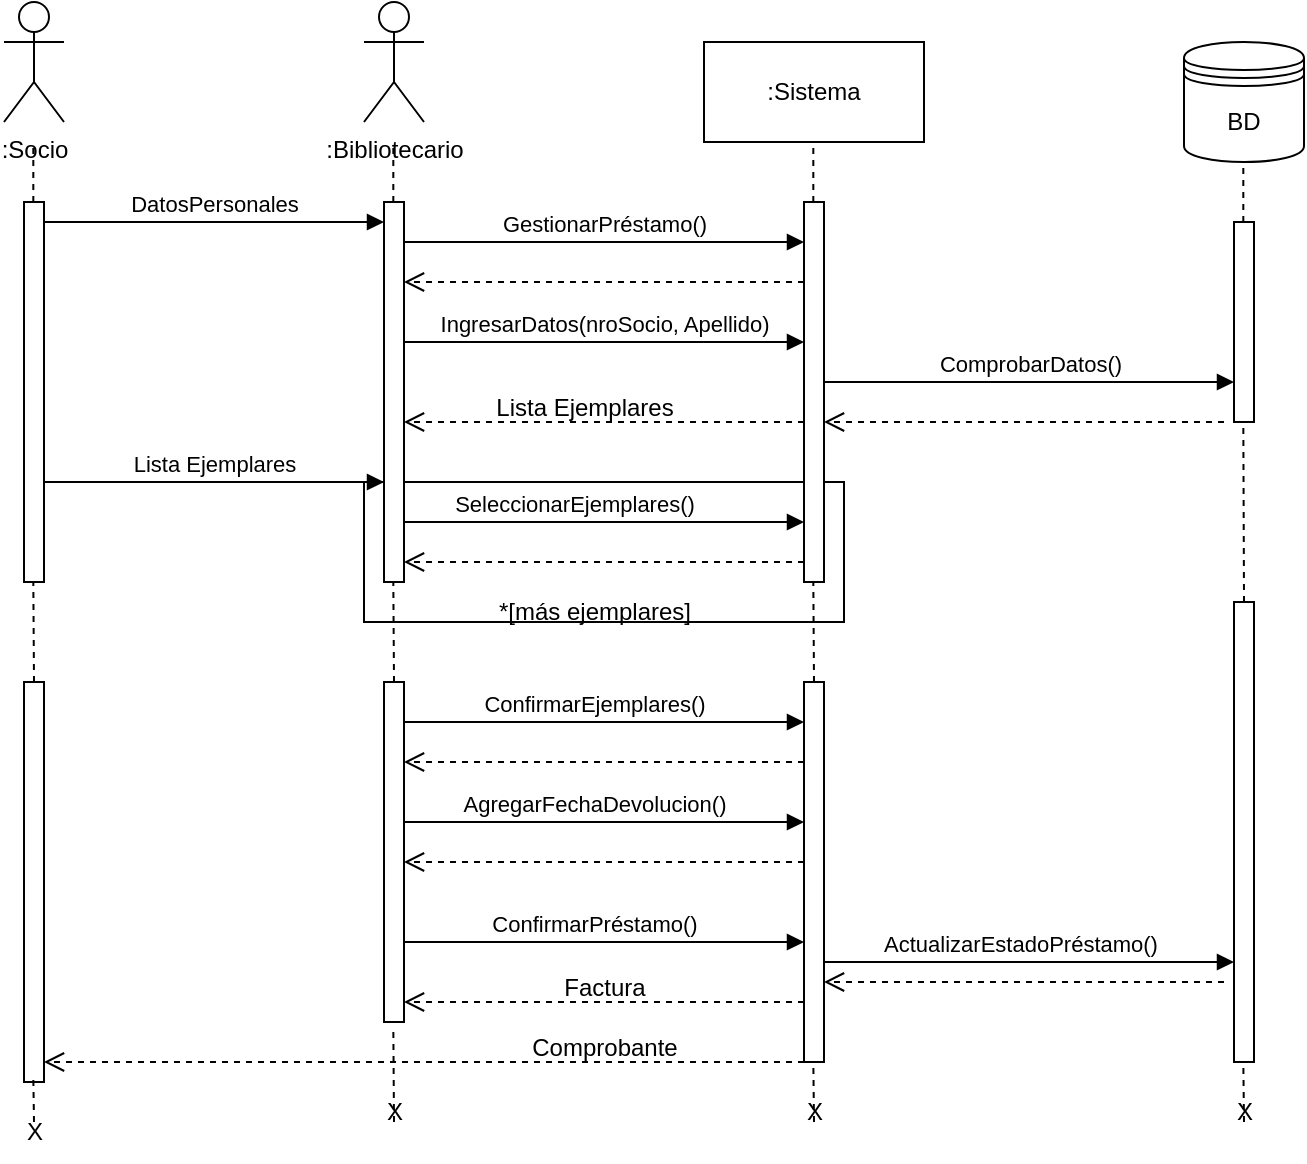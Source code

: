 <mxfile version="21.3.3" type="device">
  <diagram name="DSS" id="2YBvvXClWsGukQMizWep">
    <mxGraphModel dx="679" dy="388" grid="1" gridSize="10" guides="1" tooltips="1" connect="1" arrows="1" fold="1" page="1" pageScale="1" pageWidth="850" pageHeight="1100" math="0" shadow="0">
      <root>
        <mxCell id="0" />
        <mxCell id="1" parent="0" />
        <mxCell id="Vmor8aQj5R9opVvXBtMT-30" value="" style="rounded=0;whiteSpace=wrap;html=1;" vertex="1" parent="1">
          <mxGeometry x="440" y="280" width="240" height="70" as="geometry" />
        </mxCell>
        <mxCell id="Vmor8aQj5R9opVvXBtMT-2" value=":Bibliotecario" style="shape=umlActor;verticalLabelPosition=bottom;verticalAlign=top;html=1;outlineConnect=0;" vertex="1" parent="1">
          <mxGeometry x="440" y="40" width="30" height="60" as="geometry" />
        </mxCell>
        <mxCell id="Vmor8aQj5R9opVvXBtMT-4" value=":Sistema" style="html=1;whiteSpace=wrap;" vertex="1" parent="1">
          <mxGeometry x="610" y="60" width="110" height="50" as="geometry" />
        </mxCell>
        <mxCell id="Vmor8aQj5R9opVvXBtMT-5" value="" style="endArrow=none;dashed=1;html=1;rounded=0;" edge="1" parent="1">
          <mxGeometry width="50" height="50" relative="1" as="geometry">
            <mxPoint x="454.66" y="140" as="sourcePoint" />
            <mxPoint x="454.66" y="110" as="targetPoint" />
          </mxGeometry>
        </mxCell>
        <mxCell id="Vmor8aQj5R9opVvXBtMT-6" value="" style="endArrow=none;dashed=1;html=1;rounded=0;" edge="1" parent="1">
          <mxGeometry width="50" height="50" relative="1" as="geometry">
            <mxPoint x="664.66" y="140" as="sourcePoint" />
            <mxPoint x="664.66" y="110" as="targetPoint" />
          </mxGeometry>
        </mxCell>
        <mxCell id="Vmor8aQj5R9opVvXBtMT-7" value="" style="html=1;points=[];perimeter=orthogonalPerimeter;outlineConnect=0;targetShapes=umlLifeline;portConstraint=eastwest;newEdgeStyle={&quot;edgeStyle&quot;:&quot;elbowEdgeStyle&quot;,&quot;elbow&quot;:&quot;vertical&quot;,&quot;curved&quot;:0,&quot;rounded&quot;:0};" vertex="1" parent="1">
          <mxGeometry x="450" y="140" width="10" height="190" as="geometry" />
        </mxCell>
        <mxCell id="Vmor8aQj5R9opVvXBtMT-8" value=":Socio" style="shape=umlActor;verticalLabelPosition=bottom;verticalAlign=top;html=1;outlineConnect=0;" vertex="1" parent="1">
          <mxGeometry x="260" y="40" width="30" height="60" as="geometry" />
        </mxCell>
        <mxCell id="Vmor8aQj5R9opVvXBtMT-9" value="" style="endArrow=none;dashed=1;html=1;rounded=0;" edge="1" parent="1">
          <mxGeometry width="50" height="50" relative="1" as="geometry">
            <mxPoint x="274.66" y="140" as="sourcePoint" />
            <mxPoint x="274.66" y="110" as="targetPoint" />
          </mxGeometry>
        </mxCell>
        <mxCell id="Vmor8aQj5R9opVvXBtMT-10" value="DatosPersonales" style="html=1;verticalAlign=bottom;endArrow=block;edgeStyle=elbowEdgeStyle;elbow=vertical;curved=0;rounded=0;" edge="1" parent="1" target="Vmor8aQj5R9opVvXBtMT-7">
          <mxGeometry relative="1" as="geometry">
            <mxPoint x="280" y="150" as="sourcePoint" />
            <Array as="points">
              <mxPoint x="365" y="150" />
            </Array>
            <mxPoint x="410" y="150" as="targetPoint" />
          </mxGeometry>
        </mxCell>
        <mxCell id="Vmor8aQj5R9opVvXBtMT-12" value="" style="html=1;points=[];perimeter=orthogonalPerimeter;outlineConnect=0;targetShapes=umlLifeline;portConstraint=eastwest;newEdgeStyle={&quot;edgeStyle&quot;:&quot;elbowEdgeStyle&quot;,&quot;elbow&quot;:&quot;vertical&quot;,&quot;curved&quot;:0,&quot;rounded&quot;:0};" vertex="1" parent="1">
          <mxGeometry x="270" y="140" width="10" height="190" as="geometry" />
        </mxCell>
        <mxCell id="Vmor8aQj5R9opVvXBtMT-14" value="" style="html=1;points=[];perimeter=orthogonalPerimeter;outlineConnect=0;targetShapes=umlLifeline;portConstraint=eastwest;newEdgeStyle={&quot;edgeStyle&quot;:&quot;elbowEdgeStyle&quot;,&quot;elbow&quot;:&quot;vertical&quot;,&quot;curved&quot;:0,&quot;rounded&quot;:0};" vertex="1" parent="1">
          <mxGeometry x="660" y="140" width="10" height="190" as="geometry" />
        </mxCell>
        <mxCell id="Vmor8aQj5R9opVvXBtMT-15" value="GestionarPréstamo()" style="html=1;verticalAlign=bottom;endArrow=block;edgeStyle=elbowEdgeStyle;elbow=vertical;curved=0;rounded=0;" edge="1" parent="1" target="Vmor8aQj5R9opVvXBtMT-14">
          <mxGeometry relative="1" as="geometry">
            <mxPoint x="460" y="160" as="sourcePoint" />
            <Array as="points">
              <mxPoint x="545" y="160" />
            </Array>
            <mxPoint x="630" y="160" as="targetPoint" />
          </mxGeometry>
        </mxCell>
        <mxCell id="Vmor8aQj5R9opVvXBtMT-16" value="" style="html=1;verticalAlign=bottom;endArrow=open;dashed=1;endSize=8;edgeStyle=elbowEdgeStyle;elbow=vertical;curved=0;rounded=0;" edge="1" parent="1" target="Vmor8aQj5R9opVvXBtMT-7">
          <mxGeometry relative="1" as="geometry">
            <mxPoint x="490" y="180" as="targetPoint" />
            <Array as="points">
              <mxPoint x="585" y="180" />
            </Array>
            <mxPoint x="660" y="180" as="sourcePoint" />
          </mxGeometry>
        </mxCell>
        <mxCell id="Vmor8aQj5R9opVvXBtMT-17" value="IngresarDatos(nroSocio, Apellido)" style="html=1;verticalAlign=bottom;endArrow=block;edgeStyle=elbowEdgeStyle;elbow=vertical;curved=0;rounded=0;" edge="1" parent="1" target="Vmor8aQj5R9opVvXBtMT-14">
          <mxGeometry relative="1" as="geometry">
            <mxPoint x="460" y="210" as="sourcePoint" />
            <Array as="points">
              <mxPoint x="545" y="210" />
            </Array>
            <mxPoint x="630" y="210" as="targetPoint" />
          </mxGeometry>
        </mxCell>
        <mxCell id="Vmor8aQj5R9opVvXBtMT-18" value="BD" style="shape=datastore;whiteSpace=wrap;html=1;" vertex="1" parent="1">
          <mxGeometry x="850" y="60" width="60" height="60" as="geometry" />
        </mxCell>
        <mxCell id="Vmor8aQj5R9opVvXBtMT-19" value="" style="endArrow=none;dashed=1;html=1;rounded=0;" edge="1" parent="1">
          <mxGeometry width="50" height="50" relative="1" as="geometry">
            <mxPoint x="879.66" y="150" as="sourcePoint" />
            <mxPoint x="879.66" y="120" as="targetPoint" />
          </mxGeometry>
        </mxCell>
        <mxCell id="Vmor8aQj5R9opVvXBtMT-20" value="" style="html=1;points=[];perimeter=orthogonalPerimeter;outlineConnect=0;targetShapes=umlLifeline;portConstraint=eastwest;newEdgeStyle={&quot;edgeStyle&quot;:&quot;elbowEdgeStyle&quot;,&quot;elbow&quot;:&quot;vertical&quot;,&quot;curved&quot;:0,&quot;rounded&quot;:0};" vertex="1" parent="1">
          <mxGeometry x="875" y="150" width="10" height="100" as="geometry" />
        </mxCell>
        <mxCell id="Vmor8aQj5R9opVvXBtMT-21" value="ComprobarDatos()" style="html=1;verticalAlign=bottom;endArrow=block;edgeStyle=elbowEdgeStyle;elbow=vertical;curved=0;rounded=0;" edge="1" parent="1" target="Vmor8aQj5R9opVvXBtMT-20">
          <mxGeometry relative="1" as="geometry">
            <mxPoint x="670" y="230" as="sourcePoint" />
            <Array as="points">
              <mxPoint x="755" y="230" />
            </Array>
            <mxPoint x="840" y="230" as="targetPoint" />
          </mxGeometry>
        </mxCell>
        <mxCell id="Vmor8aQj5R9opVvXBtMT-22" value="" style="endArrow=none;dashed=1;html=1;rounded=0;" edge="1" parent="1">
          <mxGeometry width="50" height="50" relative="1" as="geometry">
            <mxPoint x="880" y="340" as="sourcePoint" />
            <mxPoint x="879.66" y="250" as="targetPoint" />
          </mxGeometry>
        </mxCell>
        <mxCell id="Vmor8aQj5R9opVvXBtMT-23" value="" style="html=1;verticalAlign=bottom;endArrow=open;dashed=1;endSize=8;edgeStyle=elbowEdgeStyle;elbow=vertical;curved=0;rounded=0;" edge="1" parent="1">
          <mxGeometry relative="1" as="geometry">
            <mxPoint x="670" y="250" as="targetPoint" />
            <Array as="points">
              <mxPoint x="795" y="250" />
            </Array>
            <mxPoint x="870" y="250" as="sourcePoint" />
          </mxGeometry>
        </mxCell>
        <mxCell id="Vmor8aQj5R9opVvXBtMT-24" value="" style="html=1;verticalAlign=bottom;endArrow=open;dashed=1;endSize=8;edgeStyle=elbowEdgeStyle;elbow=vertical;curved=0;rounded=0;" edge="1" parent="1">
          <mxGeometry relative="1" as="geometry">
            <mxPoint x="460" y="250" as="targetPoint" />
            <Array as="points">
              <mxPoint x="585" y="250" />
            </Array>
            <mxPoint x="660" y="250" as="sourcePoint" />
          </mxGeometry>
        </mxCell>
        <mxCell id="Vmor8aQj5R9opVvXBtMT-25" value="Lista Ejemplares" style="text;html=1;align=center;verticalAlign=middle;resizable=0;points=[];autosize=1;strokeColor=none;fillColor=none;" vertex="1" parent="1">
          <mxGeometry x="495" y="228" width="110" height="30" as="geometry" />
        </mxCell>
        <mxCell id="Vmor8aQj5R9opVvXBtMT-26" value="Lista Ejemplares" style="html=1;verticalAlign=bottom;endArrow=block;edgeStyle=elbowEdgeStyle;elbow=vertical;curved=0;rounded=0;" edge="1" parent="1">
          <mxGeometry relative="1" as="geometry">
            <mxPoint x="280" y="280" as="sourcePoint" />
            <Array as="points">
              <mxPoint x="365" y="280" />
            </Array>
            <mxPoint x="450" y="280" as="targetPoint" />
          </mxGeometry>
        </mxCell>
        <mxCell id="Vmor8aQj5R9opVvXBtMT-27" value="SeleccionarEjemplares()" style="html=1;verticalAlign=bottom;endArrow=block;edgeStyle=elbowEdgeStyle;elbow=vertical;curved=0;rounded=0;" edge="1" parent="1" target="Vmor8aQj5R9opVvXBtMT-14">
          <mxGeometry relative="1" as="geometry">
            <mxPoint x="460" y="270" as="sourcePoint" />
            <Array as="points">
              <mxPoint x="590" y="300" />
              <mxPoint x="620" y="280" />
              <mxPoint x="545" y="270" />
            </Array>
            <mxPoint x="630" y="270" as="targetPoint" />
          </mxGeometry>
        </mxCell>
        <mxCell id="Vmor8aQj5R9opVvXBtMT-28" value="" style="html=1;verticalAlign=bottom;endArrow=open;dashed=1;endSize=8;edgeStyle=elbowEdgeStyle;elbow=vertical;curved=0;rounded=0;" edge="1" parent="1">
          <mxGeometry relative="1" as="geometry">
            <mxPoint x="460" y="320" as="targetPoint" />
            <Array as="points">
              <mxPoint x="585" y="320" />
            </Array>
            <mxPoint x="660" y="320" as="sourcePoint" />
          </mxGeometry>
        </mxCell>
        <mxCell id="Vmor8aQj5R9opVvXBtMT-31" value="" style="endArrow=none;dashed=1;html=1;rounded=0;" edge="1" parent="1">
          <mxGeometry width="50" height="50" relative="1" as="geometry">
            <mxPoint x="665" y="380" as="sourcePoint" />
            <mxPoint x="664.66" y="330" as="targetPoint" />
          </mxGeometry>
        </mxCell>
        <mxCell id="Vmor8aQj5R9opVvXBtMT-32" value="" style="endArrow=none;dashed=1;html=1;rounded=0;" edge="1" parent="1">
          <mxGeometry width="50" height="50" relative="1" as="geometry">
            <mxPoint x="455" y="380" as="sourcePoint" />
            <mxPoint x="454.66" y="330" as="targetPoint" />
          </mxGeometry>
        </mxCell>
        <mxCell id="Vmor8aQj5R9opVvXBtMT-33" value="*[más ejemplares]" style="text;html=1;align=center;verticalAlign=middle;resizable=0;points=[];autosize=1;strokeColor=none;fillColor=none;" vertex="1" parent="1">
          <mxGeometry x="495" y="330" width="120" height="30" as="geometry" />
        </mxCell>
        <mxCell id="Vmor8aQj5R9opVvXBtMT-34" value="" style="html=1;points=[];perimeter=orthogonalPerimeter;outlineConnect=0;targetShapes=umlLifeline;portConstraint=eastwest;newEdgeStyle={&quot;edgeStyle&quot;:&quot;elbowEdgeStyle&quot;,&quot;elbow&quot;:&quot;vertical&quot;,&quot;curved&quot;:0,&quot;rounded&quot;:0};" vertex="1" parent="1">
          <mxGeometry x="450" y="380" width="10" height="170" as="geometry" />
        </mxCell>
        <mxCell id="Vmor8aQj5R9opVvXBtMT-35" value="" style="html=1;points=[];perimeter=orthogonalPerimeter;outlineConnect=0;targetShapes=umlLifeline;portConstraint=eastwest;newEdgeStyle={&quot;edgeStyle&quot;:&quot;elbowEdgeStyle&quot;,&quot;elbow&quot;:&quot;vertical&quot;,&quot;curved&quot;:0,&quot;rounded&quot;:0};" vertex="1" parent="1">
          <mxGeometry x="660" y="380" width="10" height="190" as="geometry" />
        </mxCell>
        <mxCell id="Vmor8aQj5R9opVvXBtMT-36" value="ConfirmarEjemplares()" style="html=1;verticalAlign=bottom;endArrow=block;edgeStyle=elbowEdgeStyle;elbow=vertical;curved=0;rounded=0;" edge="1" parent="1">
          <mxGeometry relative="1" as="geometry">
            <mxPoint x="460" y="390" as="sourcePoint" />
            <Array as="points">
              <mxPoint x="590" y="400" />
              <mxPoint x="620" y="380" />
              <mxPoint x="545" y="370" />
            </Array>
            <mxPoint x="660" y="400" as="targetPoint" />
          </mxGeometry>
        </mxCell>
        <mxCell id="Vmor8aQj5R9opVvXBtMT-37" value="" style="html=1;verticalAlign=bottom;endArrow=open;dashed=1;endSize=8;edgeStyle=elbowEdgeStyle;elbow=vertical;curved=0;rounded=0;" edge="1" parent="1">
          <mxGeometry relative="1" as="geometry">
            <mxPoint x="460" y="420" as="targetPoint" />
            <Array as="points">
              <mxPoint x="585" y="420" />
            </Array>
            <mxPoint x="660" y="420" as="sourcePoint" />
          </mxGeometry>
        </mxCell>
        <mxCell id="Vmor8aQj5R9opVvXBtMT-38" value="AgregarFechaDevolucion()" style="html=1;verticalAlign=bottom;endArrow=block;edgeStyle=elbowEdgeStyle;elbow=vertical;curved=0;rounded=0;" edge="1" parent="1">
          <mxGeometry relative="1" as="geometry">
            <mxPoint x="460" y="440" as="sourcePoint" />
            <Array as="points">
              <mxPoint x="590" y="450" />
              <mxPoint x="620" y="430" />
              <mxPoint x="545" y="420" />
            </Array>
            <mxPoint x="660" y="450" as="targetPoint" />
          </mxGeometry>
        </mxCell>
        <mxCell id="Vmor8aQj5R9opVvXBtMT-39" value="" style="html=1;points=[];perimeter=orthogonalPerimeter;outlineConnect=0;targetShapes=umlLifeline;portConstraint=eastwest;newEdgeStyle={&quot;edgeStyle&quot;:&quot;elbowEdgeStyle&quot;,&quot;elbow&quot;:&quot;vertical&quot;,&quot;curved&quot;:0,&quot;rounded&quot;:0};" vertex="1" parent="1">
          <mxGeometry x="875" y="340" width="10" height="230" as="geometry" />
        </mxCell>
        <mxCell id="Vmor8aQj5R9opVvXBtMT-40" value="" style="endArrow=none;dashed=1;html=1;rounded=0;" edge="1" parent="1">
          <mxGeometry width="50" height="50" relative="1" as="geometry">
            <mxPoint x="275" y="380" as="sourcePoint" />
            <mxPoint x="274.66" y="330" as="targetPoint" />
          </mxGeometry>
        </mxCell>
        <mxCell id="Vmor8aQj5R9opVvXBtMT-41" value="" style="html=1;points=[];perimeter=orthogonalPerimeter;outlineConnect=0;targetShapes=umlLifeline;portConstraint=eastwest;newEdgeStyle={&quot;edgeStyle&quot;:&quot;elbowEdgeStyle&quot;,&quot;elbow&quot;:&quot;vertical&quot;,&quot;curved&quot;:0,&quot;rounded&quot;:0};" vertex="1" parent="1">
          <mxGeometry x="270" y="380" width="10" height="200" as="geometry" />
        </mxCell>
        <mxCell id="Vmor8aQj5R9opVvXBtMT-42" value="" style="html=1;verticalAlign=bottom;endArrow=open;dashed=1;endSize=8;edgeStyle=elbowEdgeStyle;elbow=vertical;curved=0;rounded=0;" edge="1" parent="1">
          <mxGeometry relative="1" as="geometry">
            <mxPoint x="460" y="470" as="targetPoint" />
            <Array as="points">
              <mxPoint x="585" y="470" />
            </Array>
            <mxPoint x="660" y="470" as="sourcePoint" />
          </mxGeometry>
        </mxCell>
        <mxCell id="Vmor8aQj5R9opVvXBtMT-43" value="ConfirmarPréstamo()" style="html=1;verticalAlign=bottom;endArrow=block;edgeStyle=elbowEdgeStyle;elbow=vertical;curved=0;rounded=0;" edge="1" parent="1">
          <mxGeometry relative="1" as="geometry">
            <mxPoint x="460" y="500" as="sourcePoint" />
            <Array as="points">
              <mxPoint x="590" y="510" />
              <mxPoint x="620" y="490" />
              <mxPoint x="545" y="480" />
            </Array>
            <mxPoint x="660" y="510" as="targetPoint" />
          </mxGeometry>
        </mxCell>
        <mxCell id="Vmor8aQj5R9opVvXBtMT-44" value="ActualizarEstadoPréstamo()" style="html=1;verticalAlign=bottom;endArrow=block;edgeStyle=elbowEdgeStyle;elbow=vertical;curved=0;rounded=0;" edge="1" parent="1" target="Vmor8aQj5R9opVvXBtMT-39">
          <mxGeometry relative="1" as="geometry">
            <mxPoint x="670" y="510" as="sourcePoint" />
            <Array as="points">
              <mxPoint x="800" y="520" />
              <mxPoint x="830" y="500" />
              <mxPoint x="755" y="490" />
            </Array>
            <mxPoint x="870" y="520" as="targetPoint" />
          </mxGeometry>
        </mxCell>
        <mxCell id="Vmor8aQj5R9opVvXBtMT-45" value="" style="html=1;verticalAlign=bottom;endArrow=open;dashed=1;endSize=8;edgeStyle=elbowEdgeStyle;elbow=vertical;curved=0;rounded=0;" edge="1" parent="1">
          <mxGeometry relative="1" as="geometry">
            <mxPoint x="670" y="530" as="targetPoint" />
            <Array as="points">
              <mxPoint x="795" y="530" />
            </Array>
            <mxPoint x="870" y="530" as="sourcePoint" />
          </mxGeometry>
        </mxCell>
        <mxCell id="Vmor8aQj5R9opVvXBtMT-46" value="" style="html=1;verticalAlign=bottom;endArrow=open;dashed=1;endSize=8;edgeStyle=elbowEdgeStyle;elbow=vertical;curved=0;rounded=0;" edge="1" parent="1">
          <mxGeometry relative="1" as="geometry">
            <mxPoint x="460" y="540" as="targetPoint" />
            <Array as="points">
              <mxPoint x="585" y="540" />
            </Array>
            <mxPoint x="660" y="540" as="sourcePoint" />
          </mxGeometry>
        </mxCell>
        <mxCell id="Vmor8aQj5R9opVvXBtMT-47" value="Factura" style="text;html=1;align=center;verticalAlign=middle;resizable=0;points=[];autosize=1;strokeColor=none;fillColor=none;" vertex="1" parent="1">
          <mxGeometry x="530" y="518" width="60" height="30" as="geometry" />
        </mxCell>
        <mxCell id="Vmor8aQj5R9opVvXBtMT-48" value="" style="html=1;verticalAlign=bottom;endArrow=open;dashed=1;endSize=8;edgeStyle=elbowEdgeStyle;elbow=vertical;curved=0;rounded=0;" edge="1" parent="1" target="Vmor8aQj5R9opVvXBtMT-41">
          <mxGeometry relative="1" as="geometry">
            <mxPoint x="460" y="570" as="targetPoint" />
            <Array as="points">
              <mxPoint x="585" y="570" />
            </Array>
            <mxPoint x="660" y="570" as="sourcePoint" />
          </mxGeometry>
        </mxCell>
        <mxCell id="Vmor8aQj5R9opVvXBtMT-49" value="Comprobante" style="text;html=1;align=center;verticalAlign=middle;resizable=0;points=[];autosize=1;strokeColor=none;fillColor=none;" vertex="1" parent="1">
          <mxGeometry x="510" y="548" width="100" height="30" as="geometry" />
        </mxCell>
        <mxCell id="Vmor8aQj5R9opVvXBtMT-50" value="" style="endArrow=none;dashed=1;html=1;rounded=0;" edge="1" parent="1">
          <mxGeometry width="50" height="50" relative="1" as="geometry">
            <mxPoint x="275" y="600" as="sourcePoint" />
            <mxPoint x="274.66" y="578" as="targetPoint" />
          </mxGeometry>
        </mxCell>
        <mxCell id="Vmor8aQj5R9opVvXBtMT-51" value="" style="endArrow=none;dashed=1;html=1;rounded=0;" edge="1" parent="1">
          <mxGeometry width="50" height="50" relative="1" as="geometry">
            <mxPoint x="455" y="600" as="sourcePoint" />
            <mxPoint x="454.66" y="552" as="targetPoint" />
          </mxGeometry>
        </mxCell>
        <mxCell id="Vmor8aQj5R9opVvXBtMT-52" value="" style="endArrow=none;dashed=1;html=1;rounded=0;" edge="1" parent="1">
          <mxGeometry width="50" height="50" relative="1" as="geometry">
            <mxPoint x="665" y="600" as="sourcePoint" />
            <mxPoint x="664.66" y="570" as="targetPoint" />
          </mxGeometry>
        </mxCell>
        <mxCell id="Vmor8aQj5R9opVvXBtMT-53" value="" style="endArrow=none;dashed=1;html=1;rounded=0;" edge="1" parent="1">
          <mxGeometry width="50" height="50" relative="1" as="geometry">
            <mxPoint x="880" y="600" as="sourcePoint" />
            <mxPoint x="879.66" y="570" as="targetPoint" />
          </mxGeometry>
        </mxCell>
        <mxCell id="Vmor8aQj5R9opVvXBtMT-54" value="X" style="text;html=1;align=center;verticalAlign=middle;resizable=0;points=[];autosize=1;strokeColor=none;fillColor=none;" vertex="1" parent="1">
          <mxGeometry x="260" y="590" width="30" height="30" as="geometry" />
        </mxCell>
        <mxCell id="Vmor8aQj5R9opVvXBtMT-55" value="X" style="text;html=1;align=center;verticalAlign=middle;resizable=0;points=[];autosize=1;strokeColor=none;fillColor=none;" vertex="1" parent="1">
          <mxGeometry x="440" y="580" width="30" height="30" as="geometry" />
        </mxCell>
        <mxCell id="Vmor8aQj5R9opVvXBtMT-56" value="X" style="text;html=1;align=center;verticalAlign=middle;resizable=0;points=[];autosize=1;strokeColor=none;fillColor=none;" vertex="1" parent="1">
          <mxGeometry x="865" y="580" width="30" height="30" as="geometry" />
        </mxCell>
        <mxCell id="Vmor8aQj5R9opVvXBtMT-57" value="X" style="text;html=1;align=center;verticalAlign=middle;resizable=0;points=[];autosize=1;strokeColor=none;fillColor=none;" vertex="1" parent="1">
          <mxGeometry x="650" y="580" width="30" height="30" as="geometry" />
        </mxCell>
      </root>
    </mxGraphModel>
  </diagram>
</mxfile>
